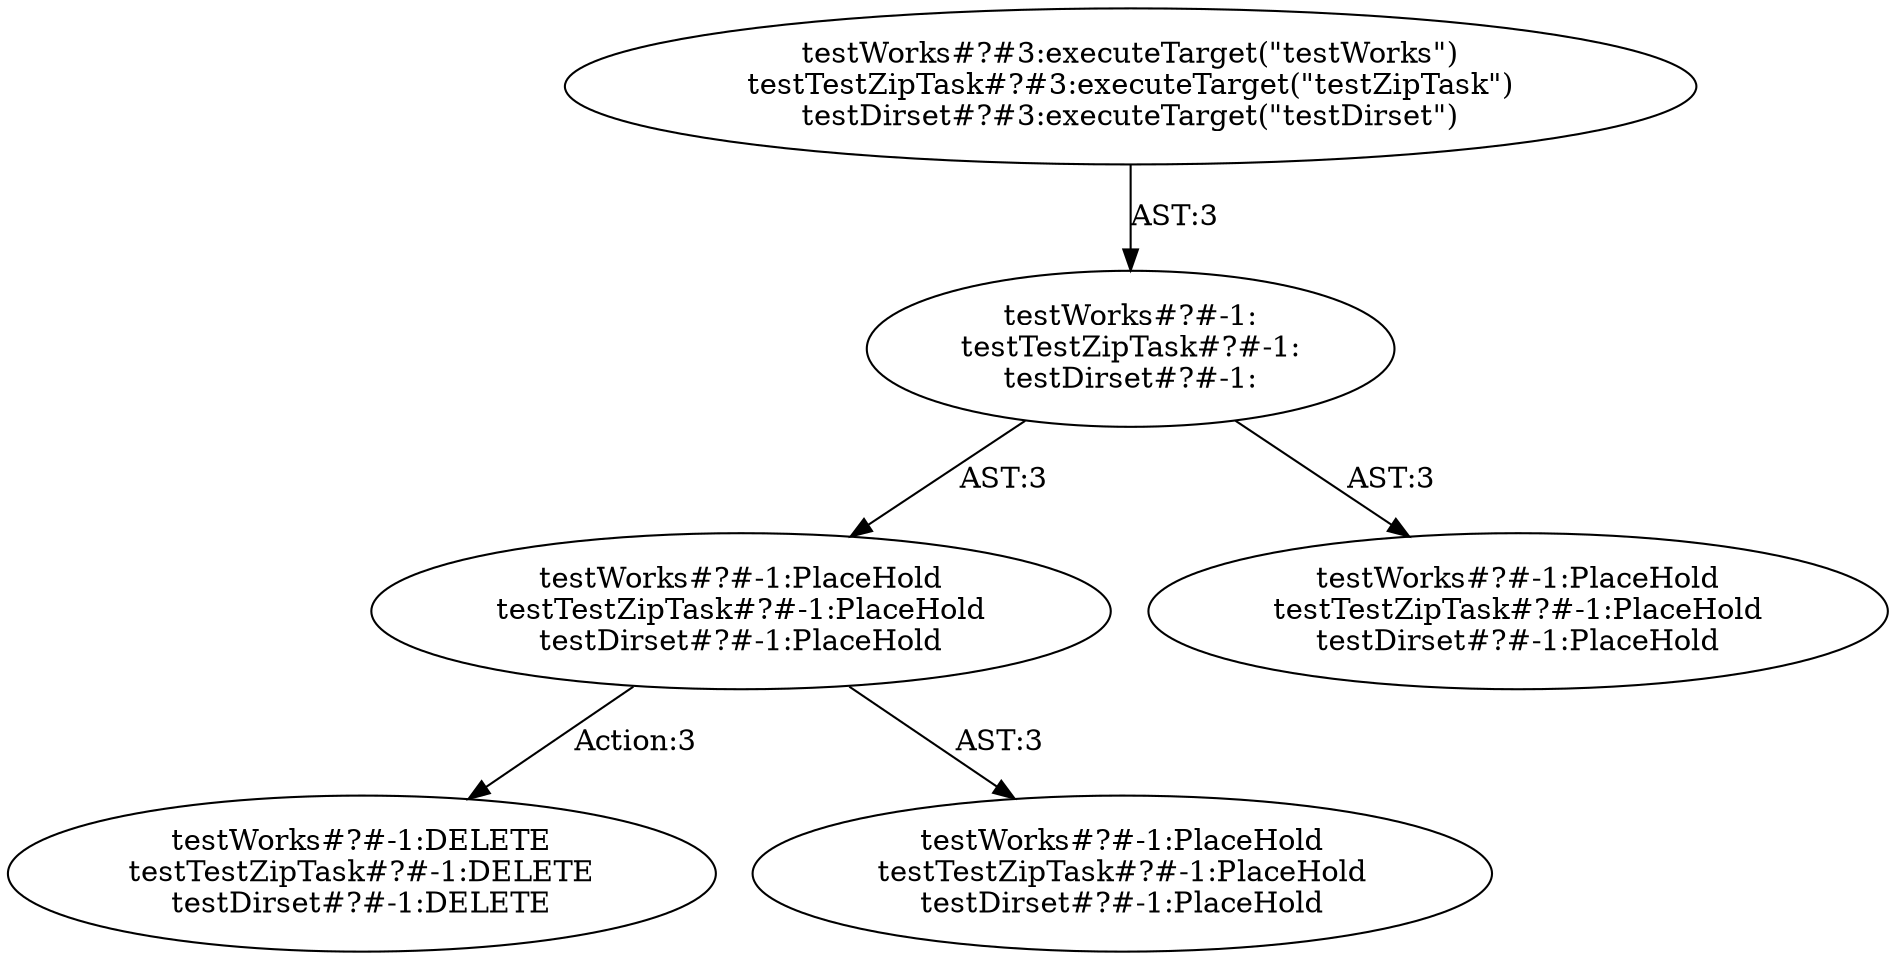 digraph "Pattern" {
0 [label="testWorks#?#-1:DELETE
testTestZipTask#?#-1:DELETE
testDirset#?#-1:DELETE" shape=ellipse]
1 [label="testWorks#?#-1:PlaceHold
testTestZipTask#?#-1:PlaceHold
testDirset#?#-1:PlaceHold" shape=ellipse]
2 [label="testWorks#?#-1:
testTestZipTask#?#-1:
testDirset#?#-1:" shape=ellipse]
3 [label="testWorks#?#3:executeTarget(\"testWorks\")
testTestZipTask#?#3:executeTarget(\"testZipTask\")
testDirset#?#3:executeTarget(\"testDirset\")" shape=ellipse]
4 [label="testWorks#?#-1:PlaceHold
testTestZipTask#?#-1:PlaceHold
testDirset#?#-1:PlaceHold" shape=ellipse]
5 [label="testWorks#?#-1:PlaceHold
testTestZipTask#?#-1:PlaceHold
testDirset#?#-1:PlaceHold" shape=ellipse]
1 -> 0 [label="Action:3"];
1 -> 5 [label="AST:3"];
2 -> 1 [label="AST:3"];
2 -> 4 [label="AST:3"];
3 -> 2 [label="AST:3"];
}